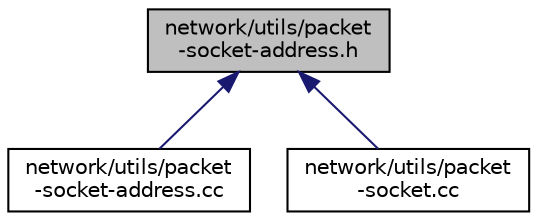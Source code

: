 digraph "network/utils/packet-socket-address.h"
{
  edge [fontname="Helvetica",fontsize="10",labelfontname="Helvetica",labelfontsize="10"];
  node [fontname="Helvetica",fontsize="10",shape=record];
  Node1 [label="network/utils/packet\l-socket-address.h",height=0.2,width=0.4,color="black", fillcolor="grey75", style="filled", fontcolor="black"];
  Node1 -> Node2 [dir="back",color="midnightblue",fontsize="10",style="solid"];
  Node2 [label="network/utils/packet\l-socket-address.cc",height=0.2,width=0.4,color="black", fillcolor="white", style="filled",URL="$d1/d37/packet-socket-address_8cc.html"];
  Node1 -> Node3 [dir="back",color="midnightblue",fontsize="10",style="solid"];
  Node3 [label="network/utils/packet\l-socket.cc",height=0.2,width=0.4,color="black", fillcolor="white", style="filled",URL="$dc/d8f/packet-socket_8cc.html"];
}
